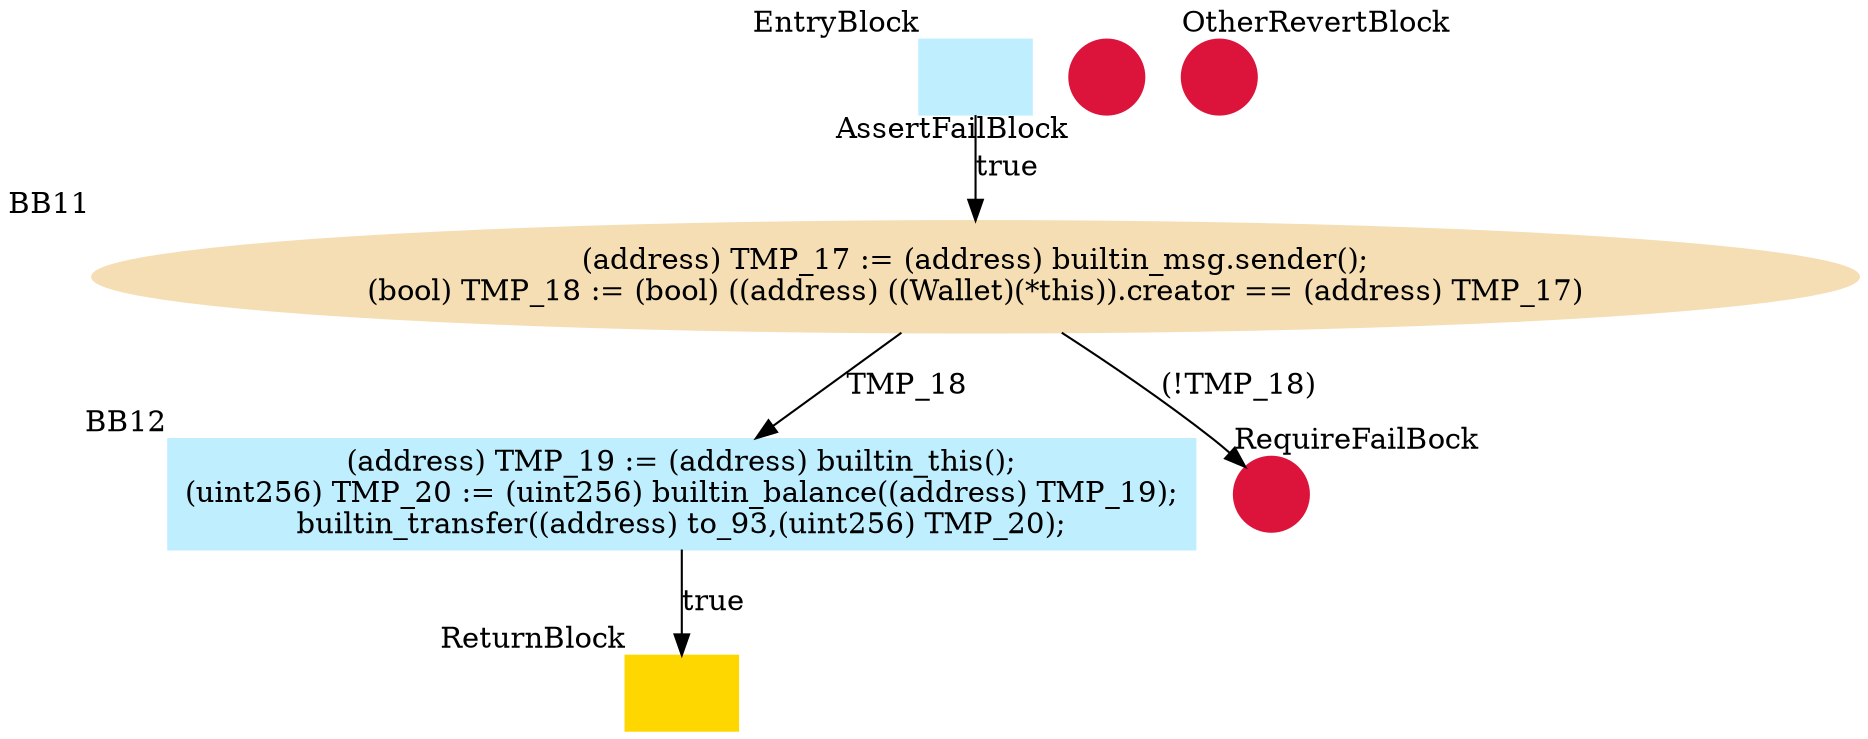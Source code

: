 digraph Fun{
   EntryBlock [label="",style=filled,color=lightblue1,shape="box", xlabel="EntryBlock"];
   BB11 [label="(address) TMP_17 := (address) builtin_msg.sender();
(bool) TMP_18 := (bool) ((address) ((Wallet)(*this)).creator == (address) TMP_17)",shape="oval",style=filled,color=wheat, xlabel="BB11"];
   BB12 [label="(address) TMP_19 := (address) builtin_this();
(uint256) TMP_20 := (uint256) builtin_balance((address) TMP_19);
builtin_transfer((address) to_93,(uint256) TMP_20);",style=filled,color=lightblue1,shape="box", xlabel="BB12"];
   RequireFailBock [label="",shape="circle",style=filled,color=crimson, xlabel="RequireFailBock"];
   ReturnBlock [label="",shape="box",style=filled,color=gold, xlabel="ReturnBlock"];
   AssertFailBlock [label="",shape="circle",style=filled,color=crimson, xlabel="AssertFailBlock"];
   OtherRevertBlock [label="",shape="circle",style=filled,color=crimson, xlabel="OtherRevertBlock"];
   EntryBlock -> BB11[label="true"];
   BB11 -> BB12[label="TMP_18"];
   BB11 -> RequireFailBock[label="(!TMP_18)"];
   BB12 -> ReturnBlock[label="true"];
}